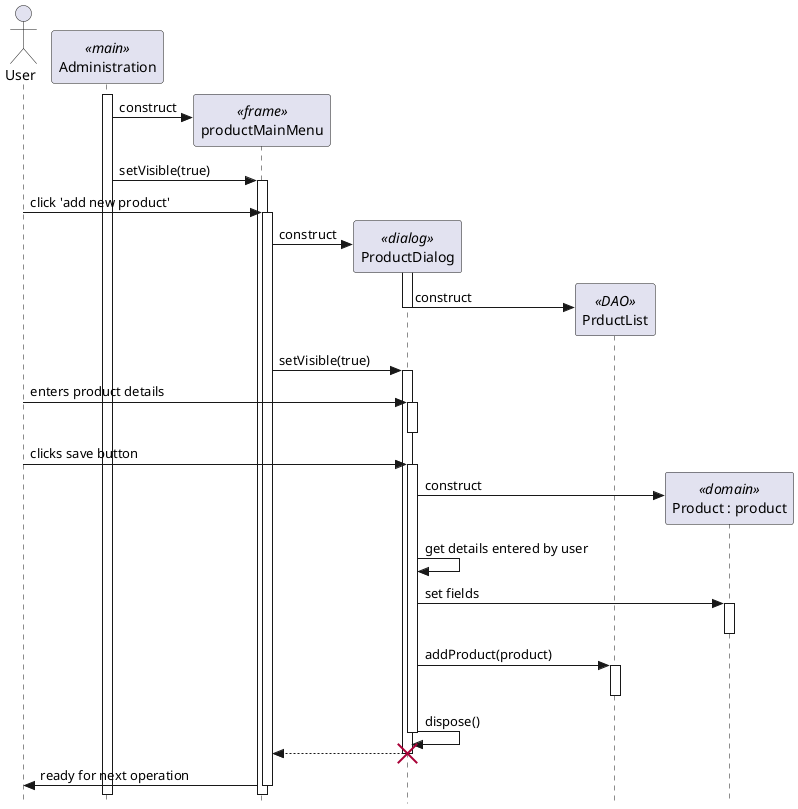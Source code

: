 @startuml
' use strict UML mode
skinparam style strictuml

actor "User" as user

participant "Administration" as main <<main>>
main++

create "productMainMenu" as menu <<frame>>
main -> menu : construct
main -> menu++ : setVisible(true)

user -> menu++ : click 'add new product'

create "ProductDialog" as editor <<dialog>>
menu -> editor : construct

'activate editor constructor
editor++

' create a DAO
create "PrductList" as dao <<DAO>>
editor -> dao : construct
editor--

menu -> editor++ : setVisible(true)



' user enters product details and clicks the save button
user -> editor++ : enters product details
editor--
user -> editor++ : clicks save button

' construct the product object
create "Product : product" as product <<domain>>
editor -> product : construct

' get the details from the text component
editor -> editor : get details entered by user


' set the id field in the product
editor -> product++ : set fields
product--





' save product
editor -> dao++ : addProduct(product)

dao--


' dispose dialog
editor -> editor-- : dispose()

' show control returning to the menu as the dialog closes
return

destroy editor

menu –> user-- : ready for next operation
@enduml